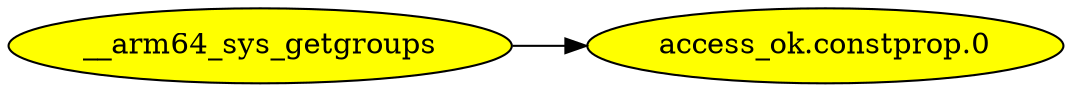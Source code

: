 digraph G {
rankdir=LR; node [style=filled fillcolor=yellow]
"__arm64_sys_getgroups"->"access_ok.constprop.0" [ edgeid = "1"]; 
}
